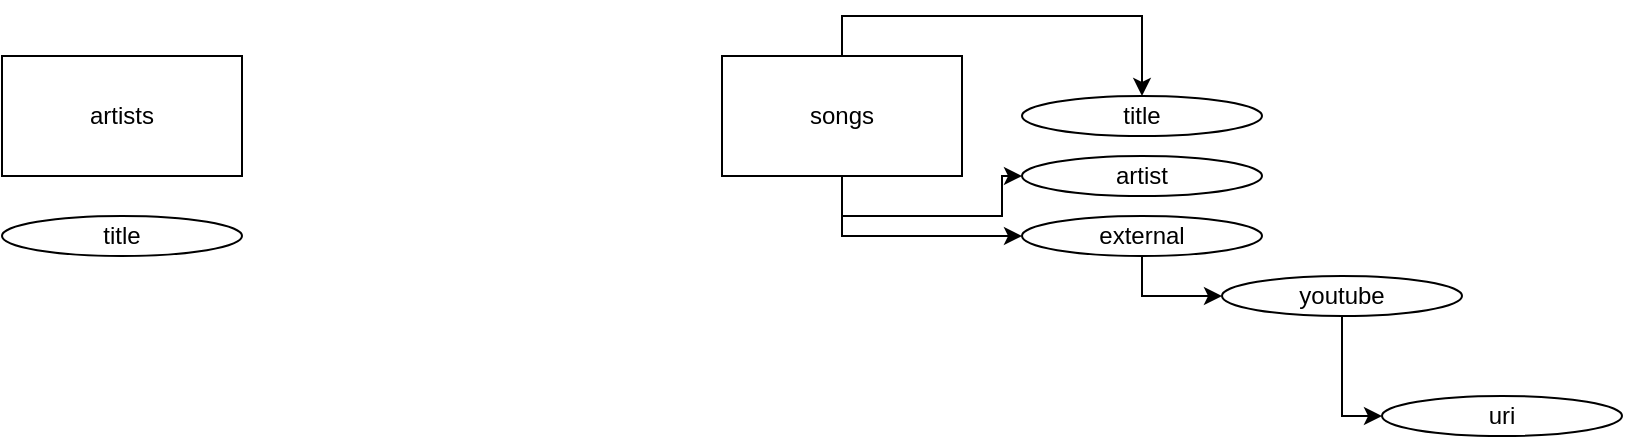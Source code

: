 <mxfile version="22.1.16" type="device">
  <diagram name="Page-1" id="FJK1MX54qn9drWHoKV-4">
    <mxGraphModel dx="867" dy="476" grid="1" gridSize="10" guides="1" tooltips="1" connect="1" arrows="1" fold="1" page="1" pageScale="1" pageWidth="850" pageHeight="1100" math="0" shadow="0">
      <root>
        <mxCell id="0" />
        <mxCell id="1" parent="0" />
        <mxCell id="kE67LO_uxi7z_4yS98XV-17" style="edgeStyle=orthogonalEdgeStyle;rounded=0;orthogonalLoop=1;jettySize=auto;html=1;exitX=0.5;exitY=0;exitDx=0;exitDy=0;entryX=0.5;entryY=0;entryDx=0;entryDy=0;" edge="1" parent="1" source="kE67LO_uxi7z_4yS98XV-1" target="kE67LO_uxi7z_4yS98XV-3">
          <mxGeometry relative="1" as="geometry" />
        </mxCell>
        <mxCell id="kE67LO_uxi7z_4yS98XV-18" style="edgeStyle=orthogonalEdgeStyle;rounded=0;orthogonalLoop=1;jettySize=auto;html=1;exitX=0.5;exitY=1;exitDx=0;exitDy=0;entryX=0;entryY=0.5;entryDx=0;entryDy=0;" edge="1" parent="1" source="kE67LO_uxi7z_4yS98XV-1" target="kE67LO_uxi7z_4yS98XV-4">
          <mxGeometry relative="1" as="geometry" />
        </mxCell>
        <mxCell id="kE67LO_uxi7z_4yS98XV-19" style="edgeStyle=orthogonalEdgeStyle;rounded=0;orthogonalLoop=1;jettySize=auto;html=1;exitX=0.5;exitY=1;exitDx=0;exitDy=0;entryX=0;entryY=0.5;entryDx=0;entryDy=0;" edge="1" parent="1" source="kE67LO_uxi7z_4yS98XV-1" target="kE67LO_uxi7z_4yS98XV-7">
          <mxGeometry relative="1" as="geometry" />
        </mxCell>
        <mxCell id="kE67LO_uxi7z_4yS98XV-1" value="songs" style="rounded=0;whiteSpace=wrap;html=1;" vertex="1" parent="1">
          <mxGeometry x="490" y="420" width="120" height="60" as="geometry" />
        </mxCell>
        <mxCell id="kE67LO_uxi7z_4yS98XV-3" value="title" style="ellipse;whiteSpace=wrap;html=1;" vertex="1" parent="1">
          <mxGeometry x="640" y="440" width="120" height="20" as="geometry" />
        </mxCell>
        <mxCell id="kE67LO_uxi7z_4yS98XV-4" value="artist" style="ellipse;whiteSpace=wrap;html=1;" vertex="1" parent="1">
          <mxGeometry x="640" y="470" width="120" height="20" as="geometry" />
        </mxCell>
        <mxCell id="kE67LO_uxi7z_4yS98XV-10" style="edgeStyle=orthogonalEdgeStyle;rounded=0;orthogonalLoop=1;jettySize=auto;html=1;exitX=0.5;exitY=1;exitDx=0;exitDy=0;entryX=0;entryY=0.5;entryDx=0;entryDy=0;" edge="1" parent="1" source="kE67LO_uxi7z_4yS98XV-7" target="kE67LO_uxi7z_4yS98XV-8">
          <mxGeometry relative="1" as="geometry" />
        </mxCell>
        <mxCell id="kE67LO_uxi7z_4yS98XV-7" value="external" style="ellipse;whiteSpace=wrap;html=1;" vertex="1" parent="1">
          <mxGeometry x="640" y="500" width="120" height="20" as="geometry" />
        </mxCell>
        <mxCell id="kE67LO_uxi7z_4yS98XV-15" style="edgeStyle=orthogonalEdgeStyle;rounded=0;orthogonalLoop=1;jettySize=auto;html=1;exitX=0.5;exitY=1;exitDx=0;exitDy=0;entryX=0;entryY=0.5;entryDx=0;entryDy=0;" edge="1" parent="1" source="kE67LO_uxi7z_4yS98XV-8" target="kE67LO_uxi7z_4yS98XV-14">
          <mxGeometry relative="1" as="geometry" />
        </mxCell>
        <mxCell id="kE67LO_uxi7z_4yS98XV-8" value="youtube" style="ellipse;whiteSpace=wrap;html=1;" vertex="1" parent="1">
          <mxGeometry x="740" y="530" width="120" height="20" as="geometry" />
        </mxCell>
        <mxCell id="kE67LO_uxi7z_4yS98XV-14" value="uri" style="ellipse;whiteSpace=wrap;html=1;" vertex="1" parent="1">
          <mxGeometry x="820" y="590" width="120" height="20" as="geometry" />
        </mxCell>
        <mxCell id="kE67LO_uxi7z_4yS98XV-21" value="artists&lt;br&gt;" style="rounded=0;whiteSpace=wrap;html=1;" vertex="1" parent="1">
          <mxGeometry x="130" y="420" width="120" height="60" as="geometry" />
        </mxCell>
        <mxCell id="kE67LO_uxi7z_4yS98XV-22" value="title" style="ellipse;whiteSpace=wrap;html=1;" vertex="1" parent="1">
          <mxGeometry x="130" y="500" width="120" height="20" as="geometry" />
        </mxCell>
      </root>
    </mxGraphModel>
  </diagram>
</mxfile>
